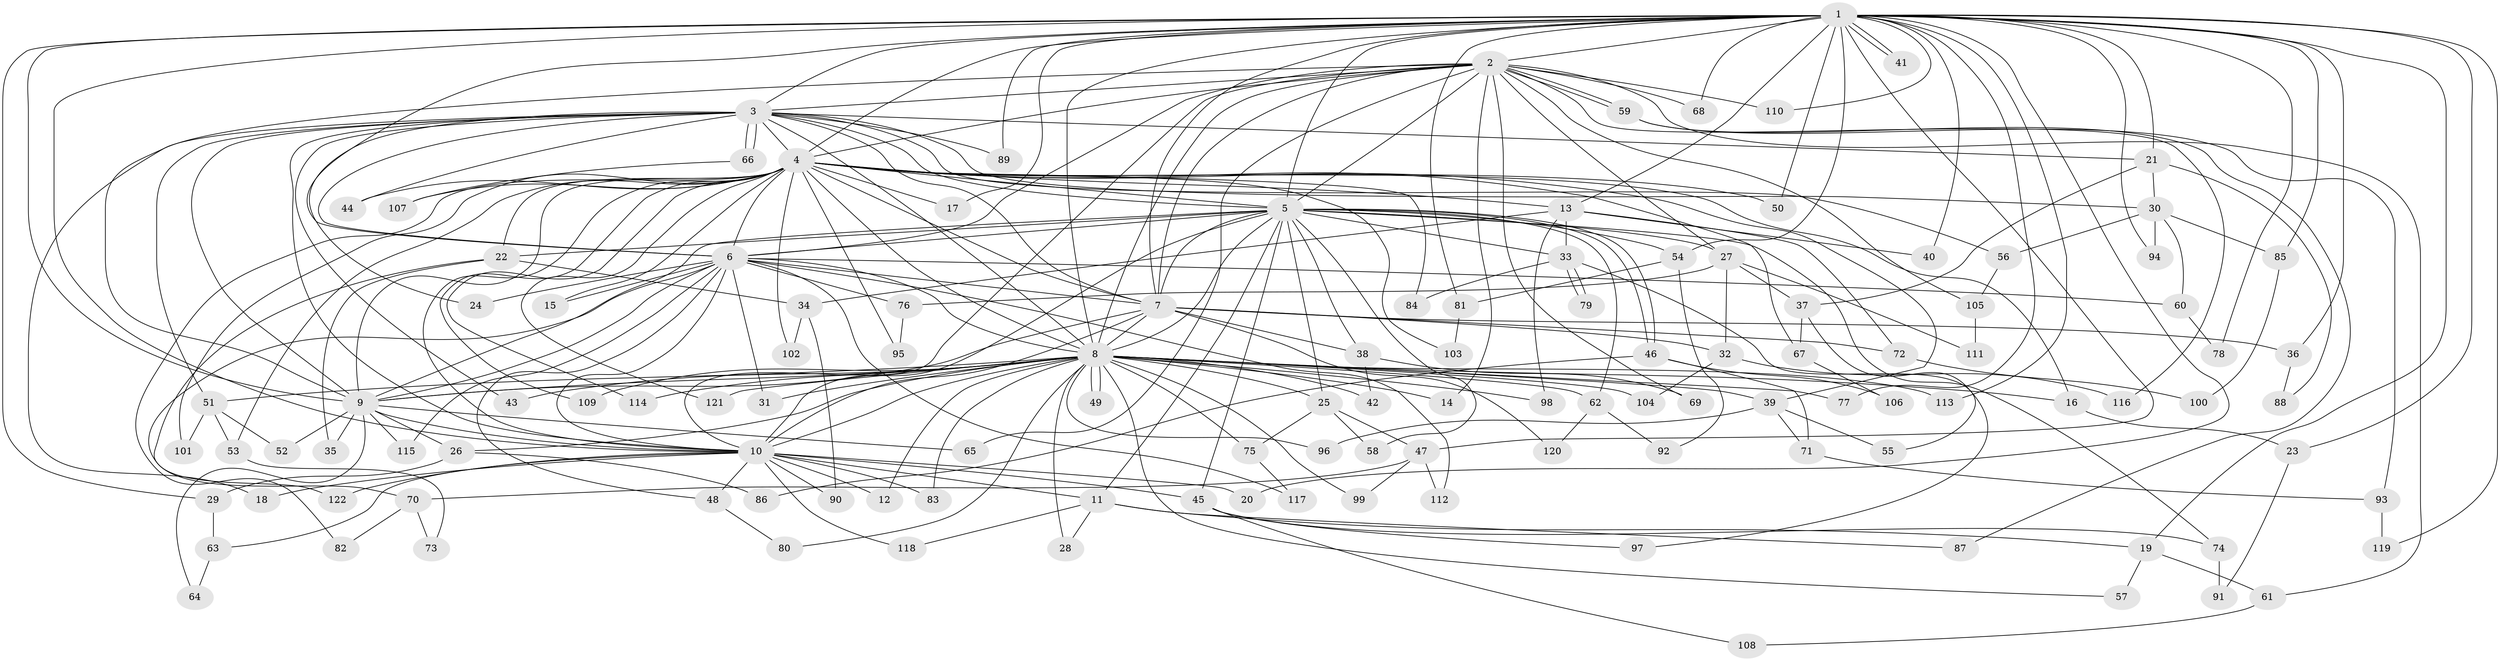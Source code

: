 // coarse degree distribution, {37: 0.011363636363636364, 17: 0.011363636363636364, 26: 0.011363636363636364, 20: 0.022727272727272728, 33: 0.011363636363636364, 13: 0.011363636363636364, 15: 0.011363636363636364, 6: 0.045454545454545456, 2: 0.48863636363636365, 4: 0.14772727272727273, 5: 0.03409090909090909, 7: 0.011363636363636364, 8: 0.011363636363636364, 3: 0.14772727272727273, 1: 0.022727272727272728}
// Generated by graph-tools (version 1.1) at 2025/41/03/06/25 10:41:33]
// undirected, 122 vertices, 269 edges
graph export_dot {
graph [start="1"]
  node [color=gray90,style=filled];
  1;
  2;
  3;
  4;
  5;
  6;
  7;
  8;
  9;
  10;
  11;
  12;
  13;
  14;
  15;
  16;
  17;
  18;
  19;
  20;
  21;
  22;
  23;
  24;
  25;
  26;
  27;
  28;
  29;
  30;
  31;
  32;
  33;
  34;
  35;
  36;
  37;
  38;
  39;
  40;
  41;
  42;
  43;
  44;
  45;
  46;
  47;
  48;
  49;
  50;
  51;
  52;
  53;
  54;
  55;
  56;
  57;
  58;
  59;
  60;
  61;
  62;
  63;
  64;
  65;
  66;
  67;
  68;
  69;
  70;
  71;
  72;
  73;
  74;
  75;
  76;
  77;
  78;
  79;
  80;
  81;
  82;
  83;
  84;
  85;
  86;
  87;
  88;
  89;
  90;
  91;
  92;
  93;
  94;
  95;
  96;
  97;
  98;
  99;
  100;
  101;
  102;
  103;
  104;
  105;
  106;
  107;
  108;
  109;
  110;
  111;
  112;
  113;
  114;
  115;
  116;
  117;
  118;
  119;
  120;
  121;
  122;
  1 -- 2;
  1 -- 3;
  1 -- 4;
  1 -- 5;
  1 -- 6;
  1 -- 7;
  1 -- 8;
  1 -- 9;
  1 -- 10;
  1 -- 13;
  1 -- 17;
  1 -- 19;
  1 -- 20;
  1 -- 21;
  1 -- 23;
  1 -- 29;
  1 -- 36;
  1 -- 40;
  1 -- 41;
  1 -- 41;
  1 -- 47;
  1 -- 50;
  1 -- 54;
  1 -- 68;
  1 -- 77;
  1 -- 78;
  1 -- 81;
  1 -- 85;
  1 -- 89;
  1 -- 94;
  1 -- 110;
  1 -- 113;
  1 -- 119;
  2 -- 3;
  2 -- 4;
  2 -- 5;
  2 -- 6;
  2 -- 7;
  2 -- 8;
  2 -- 9;
  2 -- 10;
  2 -- 14;
  2 -- 27;
  2 -- 59;
  2 -- 59;
  2 -- 61;
  2 -- 65;
  2 -- 68;
  2 -- 69;
  2 -- 105;
  2 -- 110;
  2 -- 116;
  3 -- 4;
  3 -- 5;
  3 -- 6;
  3 -- 7;
  3 -- 8;
  3 -- 9;
  3 -- 10;
  3 -- 18;
  3 -- 21;
  3 -- 24;
  3 -- 30;
  3 -- 43;
  3 -- 44;
  3 -- 51;
  3 -- 56;
  3 -- 66;
  3 -- 66;
  3 -- 89;
  4 -- 5;
  4 -- 6;
  4 -- 7;
  4 -- 8;
  4 -- 9;
  4 -- 10;
  4 -- 13;
  4 -- 15;
  4 -- 16;
  4 -- 17;
  4 -- 22;
  4 -- 39;
  4 -- 44;
  4 -- 50;
  4 -- 53;
  4 -- 67;
  4 -- 82;
  4 -- 84;
  4 -- 95;
  4 -- 101;
  4 -- 102;
  4 -- 103;
  4 -- 107;
  4 -- 109;
  4 -- 114;
  4 -- 121;
  5 -- 6;
  5 -- 7;
  5 -- 8;
  5 -- 9;
  5 -- 10;
  5 -- 11;
  5 -- 22;
  5 -- 25;
  5 -- 27;
  5 -- 33;
  5 -- 38;
  5 -- 45;
  5 -- 46;
  5 -- 46;
  5 -- 54;
  5 -- 58;
  5 -- 62;
  5 -- 74;
  6 -- 7;
  6 -- 8;
  6 -- 9;
  6 -- 10;
  6 -- 15;
  6 -- 24;
  6 -- 31;
  6 -- 48;
  6 -- 60;
  6 -- 76;
  6 -- 112;
  6 -- 115;
  6 -- 117;
  6 -- 122;
  7 -- 8;
  7 -- 9;
  7 -- 10;
  7 -- 32;
  7 -- 36;
  7 -- 38;
  7 -- 72;
  7 -- 120;
  8 -- 9;
  8 -- 10;
  8 -- 12;
  8 -- 14;
  8 -- 16;
  8 -- 25;
  8 -- 26;
  8 -- 28;
  8 -- 31;
  8 -- 39;
  8 -- 42;
  8 -- 43;
  8 -- 49;
  8 -- 49;
  8 -- 51;
  8 -- 57;
  8 -- 62;
  8 -- 75;
  8 -- 77;
  8 -- 80;
  8 -- 83;
  8 -- 96;
  8 -- 98;
  8 -- 99;
  8 -- 104;
  8 -- 109;
  8 -- 113;
  8 -- 114;
  8 -- 121;
  9 -- 10;
  9 -- 26;
  9 -- 35;
  9 -- 52;
  9 -- 64;
  9 -- 65;
  9 -- 115;
  10 -- 11;
  10 -- 12;
  10 -- 18;
  10 -- 20;
  10 -- 45;
  10 -- 48;
  10 -- 63;
  10 -- 83;
  10 -- 90;
  10 -- 118;
  10 -- 122;
  11 -- 19;
  11 -- 28;
  11 -- 87;
  11 -- 118;
  13 -- 33;
  13 -- 34;
  13 -- 40;
  13 -- 72;
  13 -- 98;
  16 -- 23;
  19 -- 57;
  19 -- 61;
  21 -- 30;
  21 -- 37;
  21 -- 88;
  22 -- 34;
  22 -- 35;
  22 -- 70;
  23 -- 91;
  25 -- 47;
  25 -- 58;
  25 -- 75;
  26 -- 29;
  26 -- 86;
  27 -- 32;
  27 -- 37;
  27 -- 76;
  27 -- 111;
  29 -- 63;
  30 -- 56;
  30 -- 60;
  30 -- 85;
  30 -- 94;
  32 -- 104;
  32 -- 116;
  33 -- 79;
  33 -- 79;
  33 -- 84;
  33 -- 97;
  34 -- 90;
  34 -- 102;
  36 -- 88;
  37 -- 55;
  37 -- 67;
  38 -- 42;
  38 -- 69;
  39 -- 55;
  39 -- 71;
  39 -- 96;
  45 -- 74;
  45 -- 97;
  45 -- 108;
  46 -- 71;
  46 -- 86;
  46 -- 106;
  47 -- 70;
  47 -- 99;
  47 -- 112;
  48 -- 80;
  51 -- 52;
  51 -- 53;
  51 -- 101;
  53 -- 73;
  54 -- 81;
  54 -- 92;
  56 -- 105;
  59 -- 87;
  59 -- 93;
  60 -- 78;
  61 -- 108;
  62 -- 92;
  62 -- 120;
  63 -- 64;
  66 -- 107;
  67 -- 106;
  70 -- 73;
  70 -- 82;
  71 -- 93;
  72 -- 100;
  74 -- 91;
  75 -- 117;
  76 -- 95;
  81 -- 103;
  85 -- 100;
  93 -- 119;
  105 -- 111;
}
